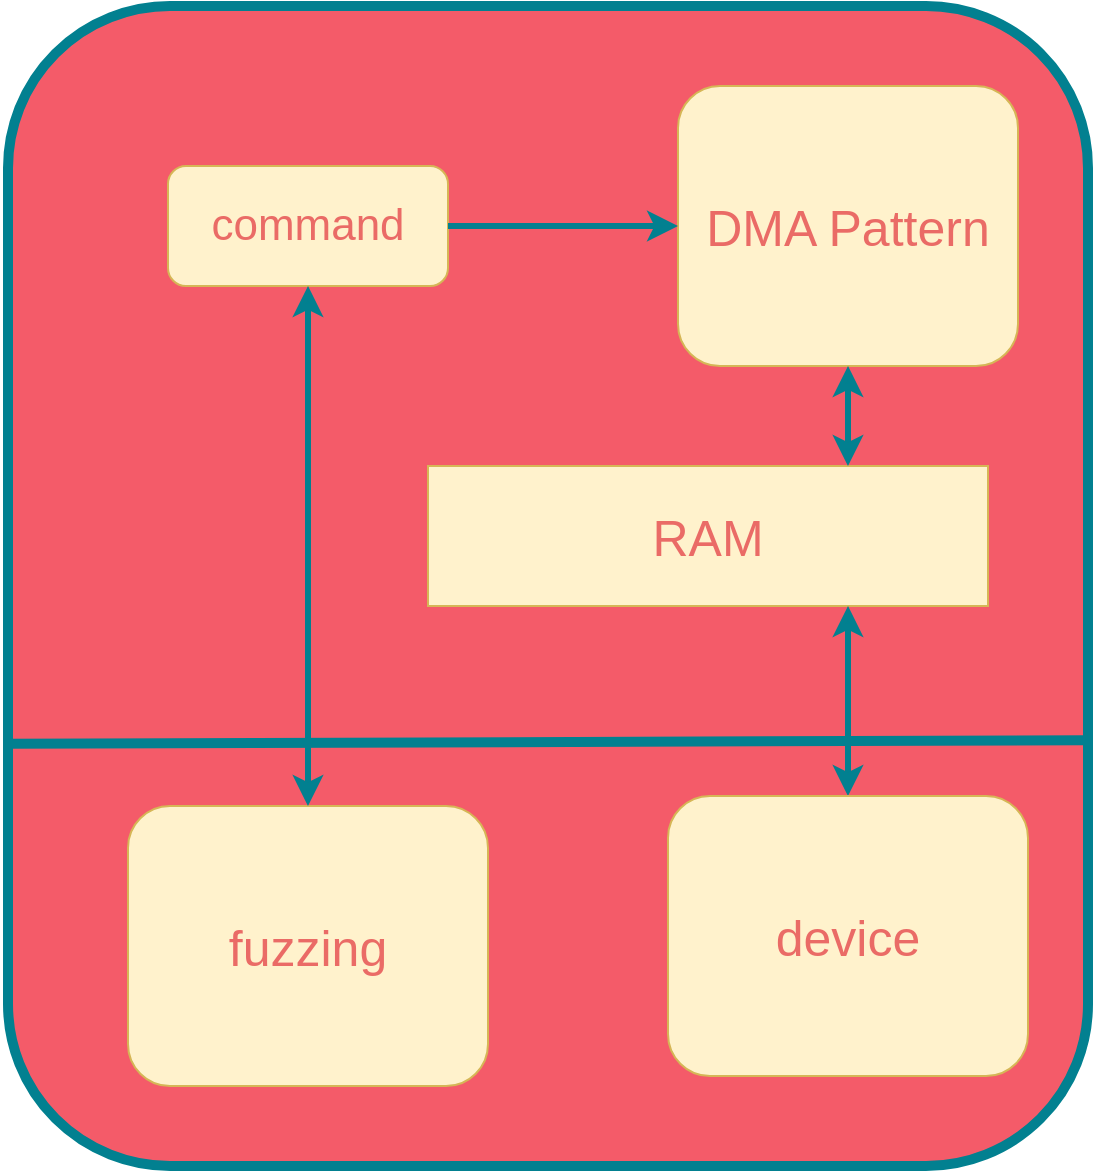 <mxfile version="21.1.7" type="github">
  <diagram name="第 1 页" id="P6NPqrdBU4XBKCTYdZDC">
    <mxGraphModel dx="792" dy="1113" grid="1" gridSize="10" guides="1" tooltips="1" connect="1" arrows="1" fold="1" page="1" pageScale="1" pageWidth="827" pageHeight="1169" math="0" shadow="0">
      <root>
        <mxCell id="0" />
        <mxCell id="1" parent="0" />
        <mxCell id="0sjRXNX74dzqgtZcU_p3-1" value="" style="rounded=1;whiteSpace=wrap;html=1;labelBackgroundColor=none;fillColor=#F45B69;strokeColor=#028090;fontColor=#E4FDE1;strokeWidth=5;" vertex="1" parent="1">
          <mxGeometry x="140" y="190" width="540" height="580" as="geometry" />
        </mxCell>
        <mxCell id="0sjRXNX74dzqgtZcU_p3-2" value="" style="endArrow=none;html=1;rounded=0;exitX=-0.002;exitY=0.636;exitDx=0;exitDy=0;exitPerimeter=0;entryX=0.998;entryY=0.633;entryDx=0;entryDy=0;entryPerimeter=0;labelBackgroundColor=none;strokeColor=#028090;fontColor=default;strokeWidth=5;" edge="1" parent="1" source="0sjRXNX74dzqgtZcU_p3-1" target="0sjRXNX74dzqgtZcU_p3-1">
          <mxGeometry width="50" height="50" relative="1" as="geometry">
            <mxPoint x="380" y="590" as="sourcePoint" />
            <mxPoint x="430" y="540" as="targetPoint" />
          </mxGeometry>
        </mxCell>
        <mxCell id="0sjRXNX74dzqgtZcU_p3-3" value="&lt;font style=&quot;font-size: 25px;&quot; color=&quot;#EA6B66&quot;&gt;&lt;font style=&quot;font-size: 25px;&quot;&gt;fuzzing&lt;/font&gt;&lt;/font&gt;&lt;font style=&quot;font-size: 25px;&quot;&gt;&lt;br&gt;&lt;/font&gt;" style="rounded=1;whiteSpace=wrap;html=1;strokeColor=#d6b656;fillColor=#fff2cc;" vertex="1" parent="1">
          <mxGeometry x="200" y="590" width="180" height="140" as="geometry" />
        </mxCell>
        <mxCell id="0sjRXNX74dzqgtZcU_p3-6" value="&lt;font style=&quot;font-size: 25px;&quot; color=&quot;#EA6B66&quot;&gt;DMA Pattern&lt;br&gt;&lt;/font&gt;" style="rounded=1;whiteSpace=wrap;html=1;strokeColor=#d6b656;fillColor=#fff2cc;" vertex="1" parent="1">
          <mxGeometry x="475" y="230" width="170" height="140" as="geometry" />
        </mxCell>
        <mxCell id="0sjRXNX74dzqgtZcU_p3-7" value="&lt;font color=&quot;#EA6B66&quot;&gt;&lt;font style=&quot;font-size: 25px;&quot;&gt;&lt;font style=&quot;font-size: 25px;&quot;&gt;RAM&lt;/font&gt;&lt;/font&gt;&lt;/font&gt;" style="rounded=0;whiteSpace=wrap;html=1;strokeColor=#d6b656;fillColor=#fff2cc;" vertex="1" parent="1">
          <mxGeometry x="350" y="420" width="280" height="70" as="geometry" />
        </mxCell>
        <mxCell id="0sjRXNX74dzqgtZcU_p3-8" value="&lt;font style=&quot;font-size: 22px;&quot; color=&quot;#EA6B66&quot;&gt;command&lt;br&gt;&lt;/font&gt;" style="rounded=1;whiteSpace=wrap;html=1;strokeColor=#d6b656;fillColor=#fff2cc;" vertex="1" parent="1">
          <mxGeometry x="220" y="270" width="140" height="60" as="geometry" />
        </mxCell>
        <mxCell id="0sjRXNX74dzqgtZcU_p3-9" value="" style="endArrow=classic;startArrow=classic;html=1;rounded=0;strokeColor=#028090;fontColor=#E4FDE1;fillColor=#F45B69;entryX=0.5;entryY=1;entryDx=0;entryDy=0;exitX=0.5;exitY=0;exitDx=0;exitDy=0;strokeWidth=3;" edge="1" parent="1" source="0sjRXNX74dzqgtZcU_p3-3" target="0sjRXNX74dzqgtZcU_p3-8">
          <mxGeometry width="50" height="50" relative="1" as="geometry">
            <mxPoint x="380" y="590" as="sourcePoint" />
            <mxPoint x="430" y="540" as="targetPoint" />
          </mxGeometry>
        </mxCell>
        <mxCell id="0sjRXNX74dzqgtZcU_p3-11" value="" style="endArrow=classic;html=1;rounded=0;strokeColor=#028090;fontColor=#E4FDE1;fillColor=#F45B69;entryX=0;entryY=0.5;entryDx=0;entryDy=0;strokeWidth=3;" edge="1" parent="1" target="0sjRXNX74dzqgtZcU_p3-6">
          <mxGeometry width="50" height="50" relative="1" as="geometry">
            <mxPoint x="360" y="300" as="sourcePoint" />
            <mxPoint x="410" y="250" as="targetPoint" />
          </mxGeometry>
        </mxCell>
        <mxCell id="0sjRXNX74dzqgtZcU_p3-12" value="" style="endArrow=classic;startArrow=classic;html=1;rounded=0;strokeColor=#028090;fontColor=#E4FDE1;fillColor=#F45B69;entryX=0.75;entryY=1;entryDx=0;entryDy=0;strokeWidth=3;" edge="1" parent="1" source="0sjRXNX74dzqgtZcU_p3-5" target="0sjRXNX74dzqgtZcU_p3-7">
          <mxGeometry width="50" height="50" relative="1" as="geometry">
            <mxPoint x="540" y="590" as="sourcePoint" />
            <mxPoint x="530" y="500" as="targetPoint" />
          </mxGeometry>
        </mxCell>
        <mxCell id="0sjRXNX74dzqgtZcU_p3-13" value="" style="endArrow=classic;startArrow=classic;html=1;rounded=0;strokeColor=#028090;fontColor=#E4FDE1;fillColor=#F45B69;entryX=0.679;entryY=1;entryDx=0;entryDy=0;entryPerimeter=0;" edge="1" parent="1" target="0sjRXNX74dzqgtZcU_p3-5">
          <mxGeometry width="50" height="50" relative="1" as="geometry">
            <mxPoint x="540" y="590" as="sourcePoint" />
            <mxPoint x="540" y="490" as="targetPoint" />
          </mxGeometry>
        </mxCell>
        <mxCell id="0sjRXNX74dzqgtZcU_p3-5" value="&lt;font style=&quot;font-size: 25px;&quot; color=&quot;#EA6B66&quot;&gt;&lt;font style=&quot;font-size: 25px;&quot;&gt;device&lt;/font&gt;&lt;/font&gt;&lt;font style=&quot;font-size: 25px;&quot;&gt;&lt;br&gt;&lt;/font&gt;" style="rounded=1;whiteSpace=wrap;html=1;strokeColor=#d6b656;fillColor=#FFF2CC;" vertex="1" parent="1">
          <mxGeometry x="470" y="585" width="180" height="140" as="geometry" />
        </mxCell>
        <mxCell id="0sjRXNX74dzqgtZcU_p3-14" value="" style="endArrow=classic;startArrow=classic;html=1;rounded=0;strokeColor=#028090;fontColor=#E4FDE1;fillColor=#F45B69;entryX=0.5;entryY=1;entryDx=0;entryDy=0;strokeWidth=3;exitX=0.75;exitY=0;exitDx=0;exitDy=0;" edge="1" parent="1" source="0sjRXNX74dzqgtZcU_p3-7" target="0sjRXNX74dzqgtZcU_p3-6">
          <mxGeometry width="50" height="50" relative="1" as="geometry">
            <mxPoint x="550" y="420" as="sourcePoint" />
            <mxPoint x="550" y="370" as="targetPoint" />
          </mxGeometry>
        </mxCell>
      </root>
    </mxGraphModel>
  </diagram>
</mxfile>
